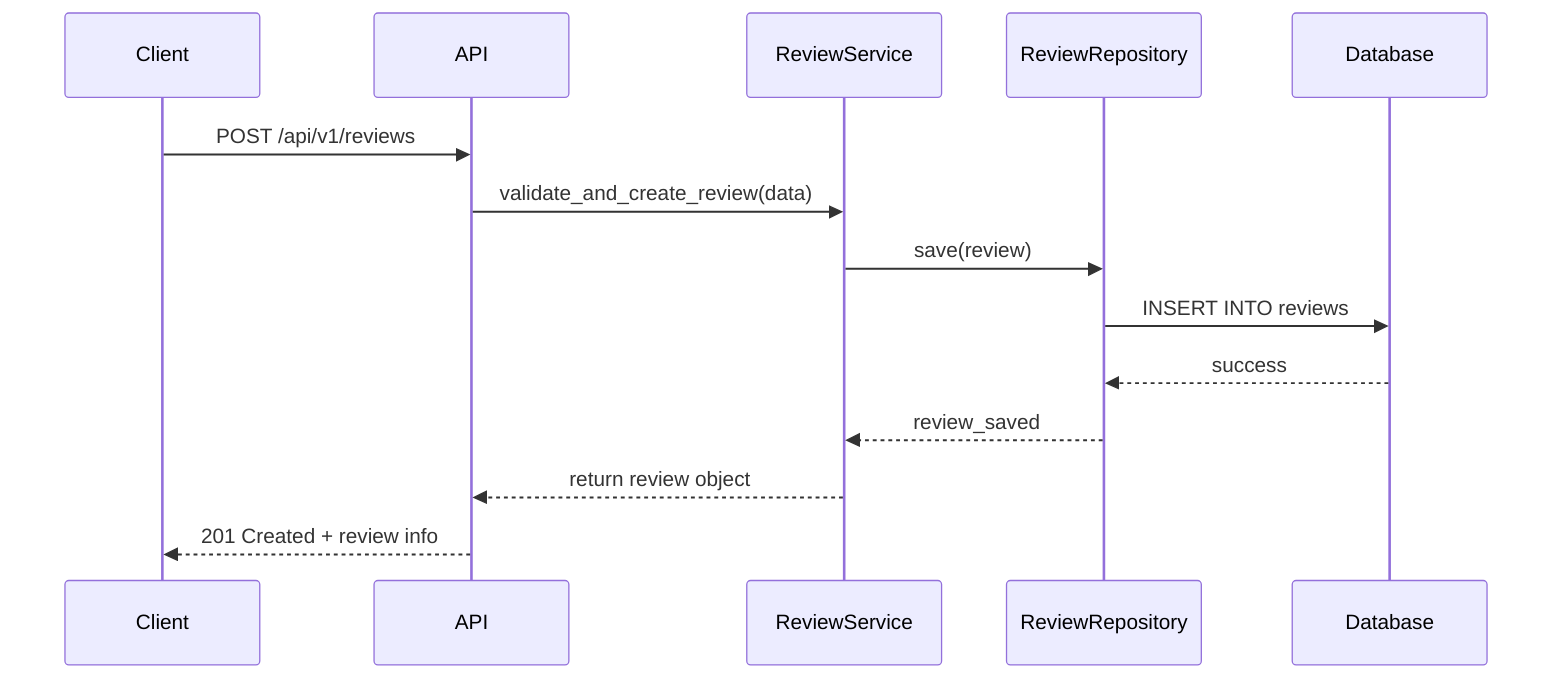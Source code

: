 sequenceDiagram
    participant Client
    participant API
    participant ReviewService
    participant ReviewRepository
    participant Database

    Client->>API: POST /api/v1/reviews
    API->>ReviewService: validate_and_create_review(data)
    ReviewService->>ReviewRepository: save(review)
    ReviewRepository->>Database: INSERT INTO reviews
    Database-->>ReviewRepository: success
    ReviewRepository-->>ReviewService: review_saved
    ReviewService-->>API: return review object
    API-->>Client: 201 Created + review info